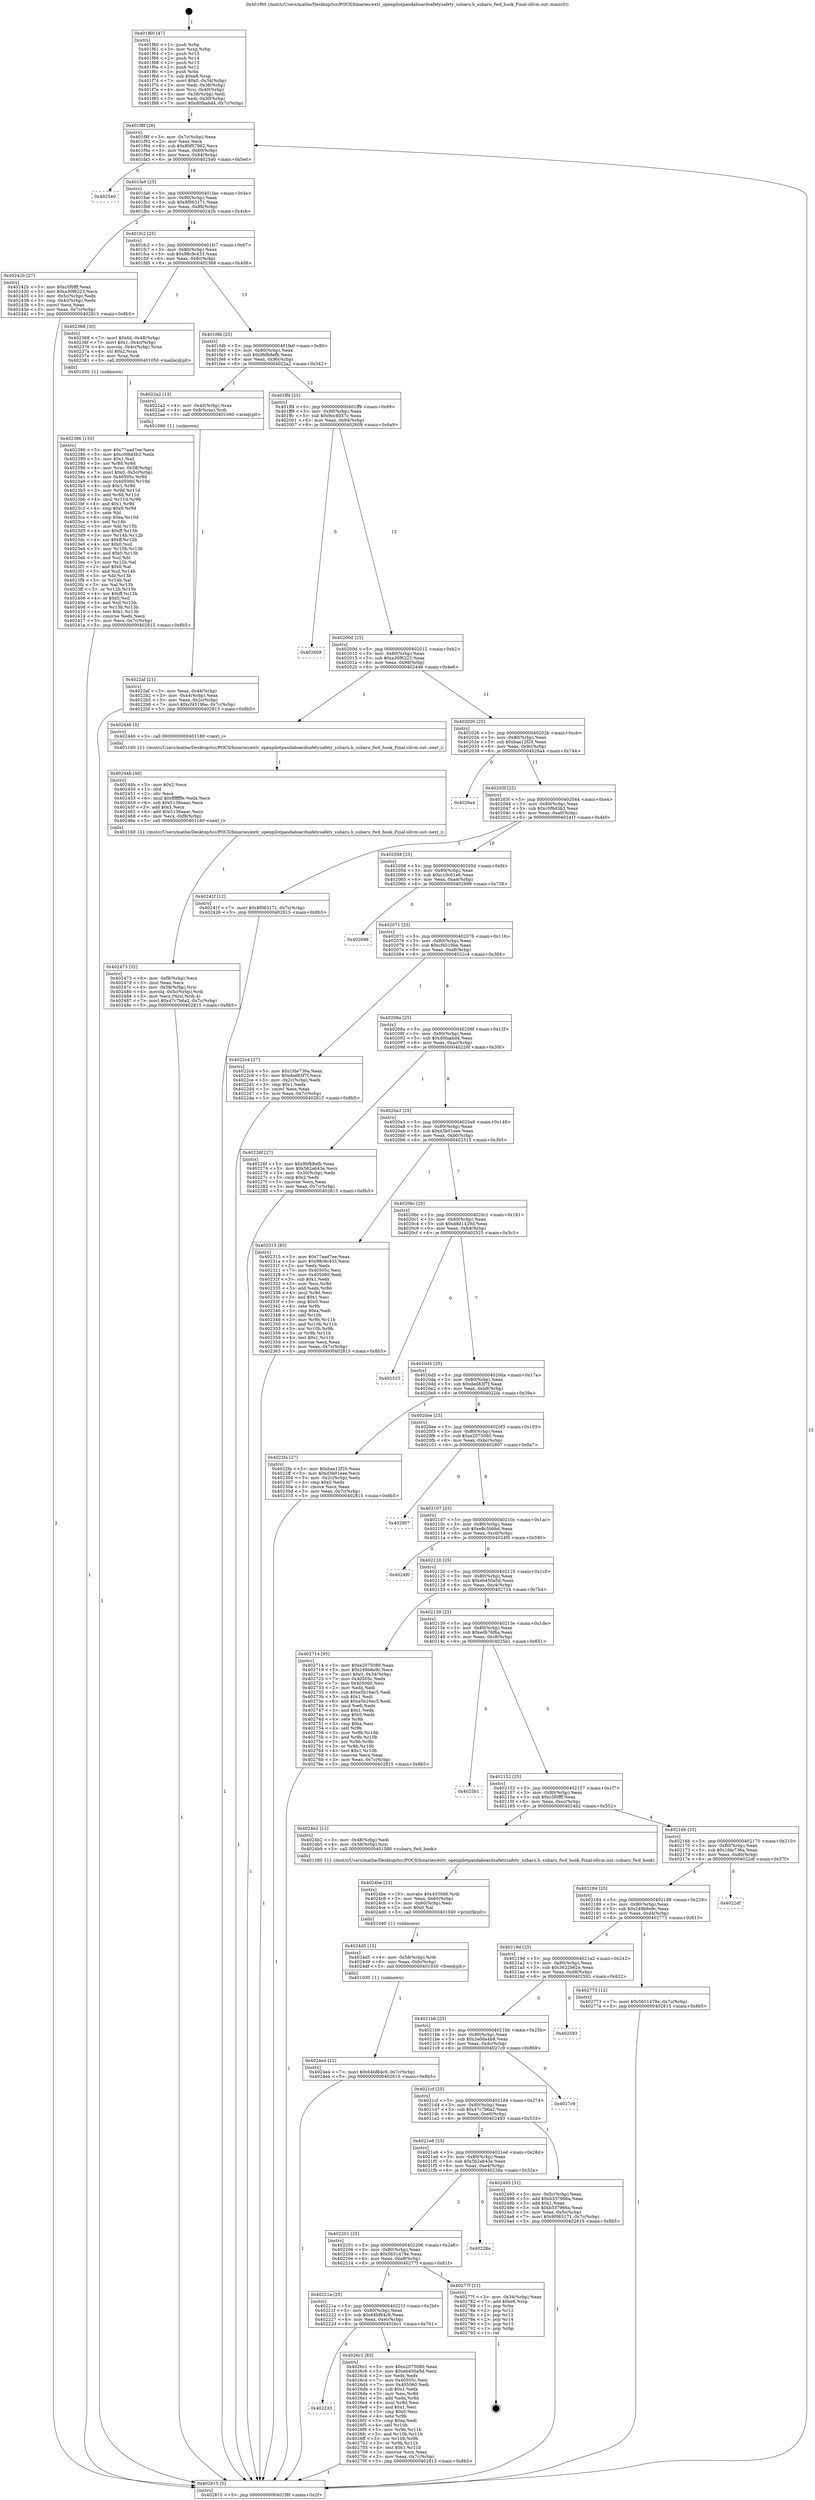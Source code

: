 digraph "0x401f60" {
  label = "0x401f60 (/mnt/c/Users/mathe/Desktop/tcc/POCII/binaries/extr_openpilotpandaboardsafetysafety_subaru.h_subaru_fwd_hook_Final-ollvm.out::main(0))"
  labelloc = "t"
  node[shape=record]

  Entry [label="",width=0.3,height=0.3,shape=circle,fillcolor=black,style=filled]
  "0x401f8f" [label="{
     0x401f8f [26]\l
     | [instrs]\l
     &nbsp;&nbsp;0x401f8f \<+3\>: mov -0x7c(%rbp),%eax\l
     &nbsp;&nbsp;0x401f92 \<+2\>: mov %eax,%ecx\l
     &nbsp;&nbsp;0x401f94 \<+6\>: sub $0x80f57962,%ecx\l
     &nbsp;&nbsp;0x401f9a \<+3\>: mov %eax,-0x80(%rbp)\l
     &nbsp;&nbsp;0x401f9d \<+6\>: mov %ecx,-0x84(%rbp)\l
     &nbsp;&nbsp;0x401fa3 \<+6\>: je 0000000000402540 \<main+0x5e0\>\l
  }"]
  "0x402540" [label="{
     0x402540\l
  }", style=dashed]
  "0x401fa9" [label="{
     0x401fa9 [25]\l
     | [instrs]\l
     &nbsp;&nbsp;0x401fa9 \<+5\>: jmp 0000000000401fae \<main+0x4e\>\l
     &nbsp;&nbsp;0x401fae \<+3\>: mov -0x80(%rbp),%eax\l
     &nbsp;&nbsp;0x401fb1 \<+5\>: sub $0x8f063171,%eax\l
     &nbsp;&nbsp;0x401fb6 \<+6\>: mov %eax,-0x88(%rbp)\l
     &nbsp;&nbsp;0x401fbc \<+6\>: je 000000000040242b \<main+0x4cb\>\l
  }"]
  Exit [label="",width=0.3,height=0.3,shape=circle,fillcolor=black,style=filled,peripheries=2]
  "0x40242b" [label="{
     0x40242b [27]\l
     | [instrs]\l
     &nbsp;&nbsp;0x40242b \<+5\>: mov $0xc5f0fff,%eax\l
     &nbsp;&nbsp;0x402430 \<+5\>: mov $0xa30f6223,%ecx\l
     &nbsp;&nbsp;0x402435 \<+3\>: mov -0x5c(%rbp),%edx\l
     &nbsp;&nbsp;0x402438 \<+3\>: cmp -0x4c(%rbp),%edx\l
     &nbsp;&nbsp;0x40243b \<+3\>: cmovl %ecx,%eax\l
     &nbsp;&nbsp;0x40243e \<+3\>: mov %eax,-0x7c(%rbp)\l
     &nbsp;&nbsp;0x402441 \<+5\>: jmp 0000000000402815 \<main+0x8b5\>\l
  }"]
  "0x401fc2" [label="{
     0x401fc2 [25]\l
     | [instrs]\l
     &nbsp;&nbsp;0x401fc2 \<+5\>: jmp 0000000000401fc7 \<main+0x67\>\l
     &nbsp;&nbsp;0x401fc7 \<+3\>: mov -0x80(%rbp),%eax\l
     &nbsp;&nbsp;0x401fca \<+5\>: sub $0x98c9c433,%eax\l
     &nbsp;&nbsp;0x401fcf \<+6\>: mov %eax,-0x8c(%rbp)\l
     &nbsp;&nbsp;0x401fd5 \<+6\>: je 0000000000402368 \<main+0x408\>\l
  }"]
  "0x402233" [label="{
     0x402233\l
  }", style=dashed]
  "0x402368" [label="{
     0x402368 [30]\l
     | [instrs]\l
     &nbsp;&nbsp;0x402368 \<+7\>: movl $0x64,-0x48(%rbp)\l
     &nbsp;&nbsp;0x40236f \<+7\>: movl $0x1,-0x4c(%rbp)\l
     &nbsp;&nbsp;0x402376 \<+4\>: movslq -0x4c(%rbp),%rax\l
     &nbsp;&nbsp;0x40237a \<+4\>: shl $0x2,%rax\l
     &nbsp;&nbsp;0x40237e \<+3\>: mov %rax,%rdi\l
     &nbsp;&nbsp;0x402381 \<+5\>: call 0000000000401050 \<malloc@plt\>\l
     | [calls]\l
     &nbsp;&nbsp;0x401050 \{1\} (unknown)\l
  }"]
  "0x401fdb" [label="{
     0x401fdb [25]\l
     | [instrs]\l
     &nbsp;&nbsp;0x401fdb \<+5\>: jmp 0000000000401fe0 \<main+0x80\>\l
     &nbsp;&nbsp;0x401fe0 \<+3\>: mov -0x80(%rbp),%eax\l
     &nbsp;&nbsp;0x401fe3 \<+5\>: sub $0x9bfb8efb,%eax\l
     &nbsp;&nbsp;0x401fe8 \<+6\>: mov %eax,-0x90(%rbp)\l
     &nbsp;&nbsp;0x401fee \<+6\>: je 00000000004022a2 \<main+0x342\>\l
  }"]
  "0x4026c1" [label="{
     0x4026c1 [83]\l
     | [instrs]\l
     &nbsp;&nbsp;0x4026c1 \<+5\>: mov $0xe2075080,%eax\l
     &nbsp;&nbsp;0x4026c6 \<+5\>: mov $0xeb450a5d,%ecx\l
     &nbsp;&nbsp;0x4026cb \<+2\>: xor %edx,%edx\l
     &nbsp;&nbsp;0x4026cd \<+7\>: mov 0x40505c,%esi\l
     &nbsp;&nbsp;0x4026d4 \<+7\>: mov 0x405060,%edi\l
     &nbsp;&nbsp;0x4026db \<+3\>: sub $0x1,%edx\l
     &nbsp;&nbsp;0x4026de \<+3\>: mov %esi,%r8d\l
     &nbsp;&nbsp;0x4026e1 \<+3\>: add %edx,%r8d\l
     &nbsp;&nbsp;0x4026e4 \<+4\>: imul %r8d,%esi\l
     &nbsp;&nbsp;0x4026e8 \<+3\>: and $0x1,%esi\l
     &nbsp;&nbsp;0x4026eb \<+3\>: cmp $0x0,%esi\l
     &nbsp;&nbsp;0x4026ee \<+4\>: sete %r9b\l
     &nbsp;&nbsp;0x4026f2 \<+3\>: cmp $0xa,%edi\l
     &nbsp;&nbsp;0x4026f5 \<+4\>: setl %r10b\l
     &nbsp;&nbsp;0x4026f9 \<+3\>: mov %r9b,%r11b\l
     &nbsp;&nbsp;0x4026fc \<+3\>: and %r10b,%r11b\l
     &nbsp;&nbsp;0x4026ff \<+3\>: xor %r10b,%r9b\l
     &nbsp;&nbsp;0x402702 \<+3\>: or %r9b,%r11b\l
     &nbsp;&nbsp;0x402705 \<+4\>: test $0x1,%r11b\l
     &nbsp;&nbsp;0x402709 \<+3\>: cmovne %ecx,%eax\l
     &nbsp;&nbsp;0x40270c \<+3\>: mov %eax,-0x7c(%rbp)\l
     &nbsp;&nbsp;0x40270f \<+5\>: jmp 0000000000402815 \<main+0x8b5\>\l
  }"]
  "0x4022a2" [label="{
     0x4022a2 [13]\l
     | [instrs]\l
     &nbsp;&nbsp;0x4022a2 \<+4\>: mov -0x40(%rbp),%rax\l
     &nbsp;&nbsp;0x4022a6 \<+4\>: mov 0x8(%rax),%rdi\l
     &nbsp;&nbsp;0x4022aa \<+5\>: call 0000000000401060 \<atoi@plt\>\l
     | [calls]\l
     &nbsp;&nbsp;0x401060 \{1\} (unknown)\l
  }"]
  "0x401ff4" [label="{
     0x401ff4 [25]\l
     | [instrs]\l
     &nbsp;&nbsp;0x401ff4 \<+5\>: jmp 0000000000401ff9 \<main+0x99\>\l
     &nbsp;&nbsp;0x401ff9 \<+3\>: mov -0x80(%rbp),%eax\l
     &nbsp;&nbsp;0x401ffc \<+5\>: sub $0x9cc4037c,%eax\l
     &nbsp;&nbsp;0x402001 \<+6\>: mov %eax,-0x94(%rbp)\l
     &nbsp;&nbsp;0x402007 \<+6\>: je 0000000000402609 \<main+0x6a9\>\l
  }"]
  "0x40221a" [label="{
     0x40221a [25]\l
     | [instrs]\l
     &nbsp;&nbsp;0x40221a \<+5\>: jmp 000000000040221f \<main+0x2bf\>\l
     &nbsp;&nbsp;0x40221f \<+3\>: mov -0x80(%rbp),%eax\l
     &nbsp;&nbsp;0x402222 \<+5\>: sub $0x64bf64c9,%eax\l
     &nbsp;&nbsp;0x402227 \<+6\>: mov %eax,-0xec(%rbp)\l
     &nbsp;&nbsp;0x40222d \<+6\>: je 00000000004026c1 \<main+0x761\>\l
  }"]
  "0x402609" [label="{
     0x402609\l
  }", style=dashed]
  "0x40200d" [label="{
     0x40200d [25]\l
     | [instrs]\l
     &nbsp;&nbsp;0x40200d \<+5\>: jmp 0000000000402012 \<main+0xb2\>\l
     &nbsp;&nbsp;0x402012 \<+3\>: mov -0x80(%rbp),%eax\l
     &nbsp;&nbsp;0x402015 \<+5\>: sub $0xa30f6223,%eax\l
     &nbsp;&nbsp;0x40201a \<+6\>: mov %eax,-0x98(%rbp)\l
     &nbsp;&nbsp;0x402020 \<+6\>: je 0000000000402446 \<main+0x4e6\>\l
  }"]
  "0x40277f" [label="{
     0x40277f [21]\l
     | [instrs]\l
     &nbsp;&nbsp;0x40277f \<+3\>: mov -0x34(%rbp),%eax\l
     &nbsp;&nbsp;0x402782 \<+7\>: add $0xe8,%rsp\l
     &nbsp;&nbsp;0x402789 \<+1\>: pop %rbx\l
     &nbsp;&nbsp;0x40278a \<+2\>: pop %r12\l
     &nbsp;&nbsp;0x40278c \<+2\>: pop %r13\l
     &nbsp;&nbsp;0x40278e \<+2\>: pop %r14\l
     &nbsp;&nbsp;0x402790 \<+2\>: pop %r15\l
     &nbsp;&nbsp;0x402792 \<+1\>: pop %rbp\l
     &nbsp;&nbsp;0x402793 \<+1\>: ret\l
  }"]
  "0x402446" [label="{
     0x402446 [5]\l
     | [instrs]\l
     &nbsp;&nbsp;0x402446 \<+5\>: call 0000000000401160 \<next_i\>\l
     | [calls]\l
     &nbsp;&nbsp;0x401160 \{1\} (/mnt/c/Users/mathe/Desktop/tcc/POCII/binaries/extr_openpilotpandaboardsafetysafety_subaru.h_subaru_fwd_hook_Final-ollvm.out::next_i)\l
  }"]
  "0x402026" [label="{
     0x402026 [25]\l
     | [instrs]\l
     &nbsp;&nbsp;0x402026 \<+5\>: jmp 000000000040202b \<main+0xcb\>\l
     &nbsp;&nbsp;0x40202b \<+3\>: mov -0x80(%rbp),%eax\l
     &nbsp;&nbsp;0x40202e \<+5\>: sub $0xbaa12f20,%eax\l
     &nbsp;&nbsp;0x402033 \<+6\>: mov %eax,-0x9c(%rbp)\l
     &nbsp;&nbsp;0x402039 \<+6\>: je 00000000004026a4 \<main+0x744\>\l
  }"]
  "0x402201" [label="{
     0x402201 [25]\l
     | [instrs]\l
     &nbsp;&nbsp;0x402201 \<+5\>: jmp 0000000000402206 \<main+0x2a6\>\l
     &nbsp;&nbsp;0x402206 \<+3\>: mov -0x80(%rbp),%eax\l
     &nbsp;&nbsp;0x402209 \<+5\>: sub $0x5651479e,%eax\l
     &nbsp;&nbsp;0x40220e \<+6\>: mov %eax,-0xe8(%rbp)\l
     &nbsp;&nbsp;0x402214 \<+6\>: je 000000000040277f \<main+0x81f\>\l
  }"]
  "0x4026a4" [label="{
     0x4026a4\l
  }", style=dashed]
  "0x40203f" [label="{
     0x40203f [25]\l
     | [instrs]\l
     &nbsp;&nbsp;0x40203f \<+5\>: jmp 0000000000402044 \<main+0xe4\>\l
     &nbsp;&nbsp;0x402044 \<+3\>: mov -0x80(%rbp),%eax\l
     &nbsp;&nbsp;0x402047 \<+5\>: sub $0xc0f6d3b3,%eax\l
     &nbsp;&nbsp;0x40204c \<+6\>: mov %eax,-0xa0(%rbp)\l
     &nbsp;&nbsp;0x402052 \<+6\>: je 000000000040241f \<main+0x4bf\>\l
  }"]
  "0x40228a" [label="{
     0x40228a\l
  }", style=dashed]
  "0x40241f" [label="{
     0x40241f [12]\l
     | [instrs]\l
     &nbsp;&nbsp;0x40241f \<+7\>: movl $0x8f063171,-0x7c(%rbp)\l
     &nbsp;&nbsp;0x402426 \<+5\>: jmp 0000000000402815 \<main+0x8b5\>\l
  }"]
  "0x402058" [label="{
     0x402058 [25]\l
     | [instrs]\l
     &nbsp;&nbsp;0x402058 \<+5\>: jmp 000000000040205d \<main+0xfd\>\l
     &nbsp;&nbsp;0x40205d \<+3\>: mov -0x80(%rbp),%eax\l
     &nbsp;&nbsp;0x402060 \<+5\>: sub $0xc10c01e6,%eax\l
     &nbsp;&nbsp;0x402065 \<+6\>: mov %eax,-0xa4(%rbp)\l
     &nbsp;&nbsp;0x40206b \<+6\>: je 0000000000402698 \<main+0x738\>\l
  }"]
  "0x4024e4" [label="{
     0x4024e4 [12]\l
     | [instrs]\l
     &nbsp;&nbsp;0x4024e4 \<+7\>: movl $0x64bf64c9,-0x7c(%rbp)\l
     &nbsp;&nbsp;0x4024eb \<+5\>: jmp 0000000000402815 \<main+0x8b5\>\l
  }"]
  "0x402698" [label="{
     0x402698\l
  }", style=dashed]
  "0x402071" [label="{
     0x402071 [25]\l
     | [instrs]\l
     &nbsp;&nbsp;0x402071 \<+5\>: jmp 0000000000402076 \<main+0x116\>\l
     &nbsp;&nbsp;0x402076 \<+3\>: mov -0x80(%rbp),%eax\l
     &nbsp;&nbsp;0x402079 \<+5\>: sub $0xcf4519be,%eax\l
     &nbsp;&nbsp;0x40207e \<+6\>: mov %eax,-0xa8(%rbp)\l
     &nbsp;&nbsp;0x402084 \<+6\>: je 00000000004022c4 \<main+0x364\>\l
  }"]
  "0x4024d5" [label="{
     0x4024d5 [15]\l
     | [instrs]\l
     &nbsp;&nbsp;0x4024d5 \<+4\>: mov -0x58(%rbp),%rdi\l
     &nbsp;&nbsp;0x4024d9 \<+6\>: mov %eax,-0xfc(%rbp)\l
     &nbsp;&nbsp;0x4024df \<+5\>: call 0000000000401030 \<free@plt\>\l
     | [calls]\l
     &nbsp;&nbsp;0x401030 \{1\} (unknown)\l
  }"]
  "0x4022c4" [label="{
     0x4022c4 [27]\l
     | [instrs]\l
     &nbsp;&nbsp;0x4022c4 \<+5\>: mov $0x1fde736a,%eax\l
     &nbsp;&nbsp;0x4022c9 \<+5\>: mov $0xded83f7f,%ecx\l
     &nbsp;&nbsp;0x4022ce \<+3\>: mov -0x2c(%rbp),%edx\l
     &nbsp;&nbsp;0x4022d1 \<+3\>: cmp $0x1,%edx\l
     &nbsp;&nbsp;0x4022d4 \<+3\>: cmovl %ecx,%eax\l
     &nbsp;&nbsp;0x4022d7 \<+3\>: mov %eax,-0x7c(%rbp)\l
     &nbsp;&nbsp;0x4022da \<+5\>: jmp 0000000000402815 \<main+0x8b5\>\l
  }"]
  "0x40208a" [label="{
     0x40208a [25]\l
     | [instrs]\l
     &nbsp;&nbsp;0x40208a \<+5\>: jmp 000000000040208f \<main+0x12f\>\l
     &nbsp;&nbsp;0x40208f \<+3\>: mov -0x80(%rbp),%eax\l
     &nbsp;&nbsp;0x402092 \<+5\>: sub $0xd0faabd4,%eax\l
     &nbsp;&nbsp;0x402097 \<+6\>: mov %eax,-0xac(%rbp)\l
     &nbsp;&nbsp;0x40209d \<+6\>: je 000000000040226f \<main+0x30f\>\l
  }"]
  "0x4024be" [label="{
     0x4024be [23]\l
     | [instrs]\l
     &nbsp;&nbsp;0x4024be \<+10\>: movabs $0x4030d6,%rdi\l
     &nbsp;&nbsp;0x4024c8 \<+3\>: mov %eax,-0x60(%rbp)\l
     &nbsp;&nbsp;0x4024cb \<+3\>: mov -0x60(%rbp),%esi\l
     &nbsp;&nbsp;0x4024ce \<+2\>: mov $0x0,%al\l
     &nbsp;&nbsp;0x4024d0 \<+5\>: call 0000000000401040 \<printf@plt\>\l
     | [calls]\l
     &nbsp;&nbsp;0x401040 \{1\} (unknown)\l
  }"]
  "0x40226f" [label="{
     0x40226f [27]\l
     | [instrs]\l
     &nbsp;&nbsp;0x40226f \<+5\>: mov $0x9bfb8efb,%eax\l
     &nbsp;&nbsp;0x402274 \<+5\>: mov $0x562a643e,%ecx\l
     &nbsp;&nbsp;0x402279 \<+3\>: mov -0x30(%rbp),%edx\l
     &nbsp;&nbsp;0x40227c \<+3\>: cmp $0x2,%edx\l
     &nbsp;&nbsp;0x40227f \<+3\>: cmovne %ecx,%eax\l
     &nbsp;&nbsp;0x402282 \<+3\>: mov %eax,-0x7c(%rbp)\l
     &nbsp;&nbsp;0x402285 \<+5\>: jmp 0000000000402815 \<main+0x8b5\>\l
  }"]
  "0x4020a3" [label="{
     0x4020a3 [25]\l
     | [instrs]\l
     &nbsp;&nbsp;0x4020a3 \<+5\>: jmp 00000000004020a8 \<main+0x148\>\l
     &nbsp;&nbsp;0x4020a8 \<+3\>: mov -0x80(%rbp),%eax\l
     &nbsp;&nbsp;0x4020ab \<+5\>: sub $0xd3b01eee,%eax\l
     &nbsp;&nbsp;0x4020b0 \<+6\>: mov %eax,-0xb0(%rbp)\l
     &nbsp;&nbsp;0x4020b6 \<+6\>: je 0000000000402315 \<main+0x3b5\>\l
  }"]
  "0x402815" [label="{
     0x402815 [5]\l
     | [instrs]\l
     &nbsp;&nbsp;0x402815 \<+5\>: jmp 0000000000401f8f \<main+0x2f\>\l
  }"]
  "0x401f60" [label="{
     0x401f60 [47]\l
     | [instrs]\l
     &nbsp;&nbsp;0x401f60 \<+1\>: push %rbp\l
     &nbsp;&nbsp;0x401f61 \<+3\>: mov %rsp,%rbp\l
     &nbsp;&nbsp;0x401f64 \<+2\>: push %r15\l
     &nbsp;&nbsp;0x401f66 \<+2\>: push %r14\l
     &nbsp;&nbsp;0x401f68 \<+2\>: push %r13\l
     &nbsp;&nbsp;0x401f6a \<+2\>: push %r12\l
     &nbsp;&nbsp;0x401f6c \<+1\>: push %rbx\l
     &nbsp;&nbsp;0x401f6d \<+7\>: sub $0xe8,%rsp\l
     &nbsp;&nbsp;0x401f74 \<+7\>: movl $0x0,-0x34(%rbp)\l
     &nbsp;&nbsp;0x401f7b \<+3\>: mov %edi,-0x38(%rbp)\l
     &nbsp;&nbsp;0x401f7e \<+4\>: mov %rsi,-0x40(%rbp)\l
     &nbsp;&nbsp;0x401f82 \<+3\>: mov -0x38(%rbp),%edi\l
     &nbsp;&nbsp;0x401f85 \<+3\>: mov %edi,-0x30(%rbp)\l
     &nbsp;&nbsp;0x401f88 \<+7\>: movl $0xd0faabd4,-0x7c(%rbp)\l
  }"]
  "0x4022af" [label="{
     0x4022af [21]\l
     | [instrs]\l
     &nbsp;&nbsp;0x4022af \<+3\>: mov %eax,-0x44(%rbp)\l
     &nbsp;&nbsp;0x4022b2 \<+3\>: mov -0x44(%rbp),%eax\l
     &nbsp;&nbsp;0x4022b5 \<+3\>: mov %eax,-0x2c(%rbp)\l
     &nbsp;&nbsp;0x4022b8 \<+7\>: movl $0xcf4519be,-0x7c(%rbp)\l
     &nbsp;&nbsp;0x4022bf \<+5\>: jmp 0000000000402815 \<main+0x8b5\>\l
  }"]
  "0x4021e8" [label="{
     0x4021e8 [25]\l
     | [instrs]\l
     &nbsp;&nbsp;0x4021e8 \<+5\>: jmp 00000000004021ed \<main+0x28d\>\l
     &nbsp;&nbsp;0x4021ed \<+3\>: mov -0x80(%rbp),%eax\l
     &nbsp;&nbsp;0x4021f0 \<+5\>: sub $0x562a643e,%eax\l
     &nbsp;&nbsp;0x4021f5 \<+6\>: mov %eax,-0xe4(%rbp)\l
     &nbsp;&nbsp;0x4021fb \<+6\>: je 000000000040228a \<main+0x32a\>\l
  }"]
  "0x402315" [label="{
     0x402315 [83]\l
     | [instrs]\l
     &nbsp;&nbsp;0x402315 \<+5\>: mov $0x77aad7ee,%eax\l
     &nbsp;&nbsp;0x40231a \<+5\>: mov $0x98c9c433,%ecx\l
     &nbsp;&nbsp;0x40231f \<+2\>: xor %edx,%edx\l
     &nbsp;&nbsp;0x402321 \<+7\>: mov 0x40505c,%esi\l
     &nbsp;&nbsp;0x402328 \<+7\>: mov 0x405060,%edi\l
     &nbsp;&nbsp;0x40232f \<+3\>: sub $0x1,%edx\l
     &nbsp;&nbsp;0x402332 \<+3\>: mov %esi,%r8d\l
     &nbsp;&nbsp;0x402335 \<+3\>: add %edx,%r8d\l
     &nbsp;&nbsp;0x402338 \<+4\>: imul %r8d,%esi\l
     &nbsp;&nbsp;0x40233c \<+3\>: and $0x1,%esi\l
     &nbsp;&nbsp;0x40233f \<+3\>: cmp $0x0,%esi\l
     &nbsp;&nbsp;0x402342 \<+4\>: sete %r9b\l
     &nbsp;&nbsp;0x402346 \<+3\>: cmp $0xa,%edi\l
     &nbsp;&nbsp;0x402349 \<+4\>: setl %r10b\l
     &nbsp;&nbsp;0x40234d \<+3\>: mov %r9b,%r11b\l
     &nbsp;&nbsp;0x402350 \<+3\>: and %r10b,%r11b\l
     &nbsp;&nbsp;0x402353 \<+3\>: xor %r10b,%r9b\l
     &nbsp;&nbsp;0x402356 \<+3\>: or %r9b,%r11b\l
     &nbsp;&nbsp;0x402359 \<+4\>: test $0x1,%r11b\l
     &nbsp;&nbsp;0x40235d \<+3\>: cmovne %ecx,%eax\l
     &nbsp;&nbsp;0x402360 \<+3\>: mov %eax,-0x7c(%rbp)\l
     &nbsp;&nbsp;0x402363 \<+5\>: jmp 0000000000402815 \<main+0x8b5\>\l
  }"]
  "0x4020bc" [label="{
     0x4020bc [25]\l
     | [instrs]\l
     &nbsp;&nbsp;0x4020bc \<+5\>: jmp 00000000004020c1 \<main+0x161\>\l
     &nbsp;&nbsp;0x4020c1 \<+3\>: mov -0x80(%rbp),%eax\l
     &nbsp;&nbsp;0x4020c4 \<+5\>: sub $0xd8d1429d,%eax\l
     &nbsp;&nbsp;0x4020c9 \<+6\>: mov %eax,-0xb4(%rbp)\l
     &nbsp;&nbsp;0x4020cf \<+6\>: je 0000000000402525 \<main+0x5c5\>\l
  }"]
  "0x402493" [label="{
     0x402493 [31]\l
     | [instrs]\l
     &nbsp;&nbsp;0x402493 \<+3\>: mov -0x5c(%rbp),%eax\l
     &nbsp;&nbsp;0x402496 \<+5\>: add $0xb337966a,%eax\l
     &nbsp;&nbsp;0x40249b \<+3\>: add $0x1,%eax\l
     &nbsp;&nbsp;0x40249e \<+5\>: sub $0xb337966a,%eax\l
     &nbsp;&nbsp;0x4024a3 \<+3\>: mov %eax,-0x5c(%rbp)\l
     &nbsp;&nbsp;0x4024a6 \<+7\>: movl $0x8f063171,-0x7c(%rbp)\l
     &nbsp;&nbsp;0x4024ad \<+5\>: jmp 0000000000402815 \<main+0x8b5\>\l
  }"]
  "0x402525" [label="{
     0x402525\l
  }", style=dashed]
  "0x4020d5" [label="{
     0x4020d5 [25]\l
     | [instrs]\l
     &nbsp;&nbsp;0x4020d5 \<+5\>: jmp 00000000004020da \<main+0x17a\>\l
     &nbsp;&nbsp;0x4020da \<+3\>: mov -0x80(%rbp),%eax\l
     &nbsp;&nbsp;0x4020dd \<+5\>: sub $0xded83f7f,%eax\l
     &nbsp;&nbsp;0x4020e2 \<+6\>: mov %eax,-0xb8(%rbp)\l
     &nbsp;&nbsp;0x4020e8 \<+6\>: je 00000000004022fa \<main+0x39a\>\l
  }"]
  "0x4021cf" [label="{
     0x4021cf [25]\l
     | [instrs]\l
     &nbsp;&nbsp;0x4021cf \<+5\>: jmp 00000000004021d4 \<main+0x274\>\l
     &nbsp;&nbsp;0x4021d4 \<+3\>: mov -0x80(%rbp),%eax\l
     &nbsp;&nbsp;0x4021d7 \<+5\>: sub $0x47c7b6a2,%eax\l
     &nbsp;&nbsp;0x4021dc \<+6\>: mov %eax,-0xe0(%rbp)\l
     &nbsp;&nbsp;0x4021e2 \<+6\>: je 0000000000402493 \<main+0x533\>\l
  }"]
  "0x4022fa" [label="{
     0x4022fa [27]\l
     | [instrs]\l
     &nbsp;&nbsp;0x4022fa \<+5\>: mov $0xbaa12f20,%eax\l
     &nbsp;&nbsp;0x4022ff \<+5\>: mov $0xd3b01eee,%ecx\l
     &nbsp;&nbsp;0x402304 \<+3\>: mov -0x2c(%rbp),%edx\l
     &nbsp;&nbsp;0x402307 \<+3\>: cmp $0x0,%edx\l
     &nbsp;&nbsp;0x40230a \<+3\>: cmove %ecx,%eax\l
     &nbsp;&nbsp;0x40230d \<+3\>: mov %eax,-0x7c(%rbp)\l
     &nbsp;&nbsp;0x402310 \<+5\>: jmp 0000000000402815 \<main+0x8b5\>\l
  }"]
  "0x4020ee" [label="{
     0x4020ee [25]\l
     | [instrs]\l
     &nbsp;&nbsp;0x4020ee \<+5\>: jmp 00000000004020f3 \<main+0x193\>\l
     &nbsp;&nbsp;0x4020f3 \<+3\>: mov -0x80(%rbp),%eax\l
     &nbsp;&nbsp;0x4020f6 \<+5\>: sub $0xe2075080,%eax\l
     &nbsp;&nbsp;0x4020fb \<+6\>: mov %eax,-0xbc(%rbp)\l
     &nbsp;&nbsp;0x402101 \<+6\>: je 0000000000402807 \<main+0x8a7\>\l
  }"]
  "0x402386" [label="{
     0x402386 [153]\l
     | [instrs]\l
     &nbsp;&nbsp;0x402386 \<+5\>: mov $0x77aad7ee,%ecx\l
     &nbsp;&nbsp;0x40238b \<+5\>: mov $0xc0f6d3b3,%edx\l
     &nbsp;&nbsp;0x402390 \<+3\>: mov $0x1,%sil\l
     &nbsp;&nbsp;0x402393 \<+3\>: xor %r8d,%r8d\l
     &nbsp;&nbsp;0x402396 \<+4\>: mov %rax,-0x58(%rbp)\l
     &nbsp;&nbsp;0x40239a \<+7\>: movl $0x0,-0x5c(%rbp)\l
     &nbsp;&nbsp;0x4023a1 \<+8\>: mov 0x40505c,%r9d\l
     &nbsp;&nbsp;0x4023a9 \<+8\>: mov 0x405060,%r10d\l
     &nbsp;&nbsp;0x4023b1 \<+4\>: sub $0x1,%r8d\l
     &nbsp;&nbsp;0x4023b5 \<+3\>: mov %r9d,%r11d\l
     &nbsp;&nbsp;0x4023b8 \<+3\>: add %r8d,%r11d\l
     &nbsp;&nbsp;0x4023bb \<+4\>: imul %r11d,%r9d\l
     &nbsp;&nbsp;0x4023bf \<+4\>: and $0x1,%r9d\l
     &nbsp;&nbsp;0x4023c3 \<+4\>: cmp $0x0,%r9d\l
     &nbsp;&nbsp;0x4023c7 \<+3\>: sete %bl\l
     &nbsp;&nbsp;0x4023ca \<+4\>: cmp $0xa,%r10d\l
     &nbsp;&nbsp;0x4023ce \<+4\>: setl %r14b\l
     &nbsp;&nbsp;0x4023d2 \<+3\>: mov %bl,%r15b\l
     &nbsp;&nbsp;0x4023d5 \<+4\>: xor $0xff,%r15b\l
     &nbsp;&nbsp;0x4023d9 \<+3\>: mov %r14b,%r12b\l
     &nbsp;&nbsp;0x4023dc \<+4\>: xor $0xff,%r12b\l
     &nbsp;&nbsp;0x4023e0 \<+4\>: xor $0x0,%sil\l
     &nbsp;&nbsp;0x4023e4 \<+3\>: mov %r15b,%r13b\l
     &nbsp;&nbsp;0x4023e7 \<+4\>: and $0x0,%r13b\l
     &nbsp;&nbsp;0x4023eb \<+3\>: and %sil,%bl\l
     &nbsp;&nbsp;0x4023ee \<+3\>: mov %r12b,%al\l
     &nbsp;&nbsp;0x4023f1 \<+2\>: and $0x0,%al\l
     &nbsp;&nbsp;0x4023f3 \<+3\>: and %sil,%r14b\l
     &nbsp;&nbsp;0x4023f6 \<+3\>: or %bl,%r13b\l
     &nbsp;&nbsp;0x4023f9 \<+3\>: or %r14b,%al\l
     &nbsp;&nbsp;0x4023fc \<+3\>: xor %al,%r13b\l
     &nbsp;&nbsp;0x4023ff \<+3\>: or %r12b,%r15b\l
     &nbsp;&nbsp;0x402402 \<+4\>: xor $0xff,%r15b\l
     &nbsp;&nbsp;0x402406 \<+4\>: or $0x0,%sil\l
     &nbsp;&nbsp;0x40240a \<+3\>: and %sil,%r15b\l
     &nbsp;&nbsp;0x40240d \<+3\>: or %r15b,%r13b\l
     &nbsp;&nbsp;0x402410 \<+4\>: test $0x1,%r13b\l
     &nbsp;&nbsp;0x402414 \<+3\>: cmovne %edx,%ecx\l
     &nbsp;&nbsp;0x402417 \<+3\>: mov %ecx,-0x7c(%rbp)\l
     &nbsp;&nbsp;0x40241a \<+5\>: jmp 0000000000402815 \<main+0x8b5\>\l
  }"]
  "0x40244b" [label="{
     0x40244b [40]\l
     | [instrs]\l
     &nbsp;&nbsp;0x40244b \<+5\>: mov $0x2,%ecx\l
     &nbsp;&nbsp;0x402450 \<+1\>: cltd\l
     &nbsp;&nbsp;0x402451 \<+2\>: idiv %ecx\l
     &nbsp;&nbsp;0x402453 \<+6\>: imul $0xfffffffe,%edx,%ecx\l
     &nbsp;&nbsp;0x402459 \<+6\>: sub $0x5136eaac,%ecx\l
     &nbsp;&nbsp;0x40245f \<+3\>: add $0x1,%ecx\l
     &nbsp;&nbsp;0x402462 \<+6\>: add $0x5136eaac,%ecx\l
     &nbsp;&nbsp;0x402468 \<+6\>: mov %ecx,-0xf8(%rbp)\l
     &nbsp;&nbsp;0x40246e \<+5\>: call 0000000000401160 \<next_i\>\l
     | [calls]\l
     &nbsp;&nbsp;0x401160 \{1\} (/mnt/c/Users/mathe/Desktop/tcc/POCII/binaries/extr_openpilotpandaboardsafetysafety_subaru.h_subaru_fwd_hook_Final-ollvm.out::next_i)\l
  }"]
  "0x402473" [label="{
     0x402473 [32]\l
     | [instrs]\l
     &nbsp;&nbsp;0x402473 \<+6\>: mov -0xf8(%rbp),%ecx\l
     &nbsp;&nbsp;0x402479 \<+3\>: imul %eax,%ecx\l
     &nbsp;&nbsp;0x40247c \<+4\>: mov -0x58(%rbp),%rsi\l
     &nbsp;&nbsp;0x402480 \<+4\>: movslq -0x5c(%rbp),%rdi\l
     &nbsp;&nbsp;0x402484 \<+3\>: mov %ecx,(%rsi,%rdi,4)\l
     &nbsp;&nbsp;0x402487 \<+7\>: movl $0x47c7b6a2,-0x7c(%rbp)\l
     &nbsp;&nbsp;0x40248e \<+5\>: jmp 0000000000402815 \<main+0x8b5\>\l
  }"]
  "0x4027c9" [label="{
     0x4027c9\l
  }", style=dashed]
  "0x402807" [label="{
     0x402807\l
  }", style=dashed]
  "0x402107" [label="{
     0x402107 [25]\l
     | [instrs]\l
     &nbsp;&nbsp;0x402107 \<+5\>: jmp 000000000040210c \<main+0x1ac\>\l
     &nbsp;&nbsp;0x40210c \<+3\>: mov -0x80(%rbp),%eax\l
     &nbsp;&nbsp;0x40210f \<+5\>: sub $0xe8c5bbbd,%eax\l
     &nbsp;&nbsp;0x402114 \<+6\>: mov %eax,-0xc0(%rbp)\l
     &nbsp;&nbsp;0x40211a \<+6\>: je 00000000004024f0 \<main+0x590\>\l
  }"]
  "0x4021b6" [label="{
     0x4021b6 [25]\l
     | [instrs]\l
     &nbsp;&nbsp;0x4021b6 \<+5\>: jmp 00000000004021bb \<main+0x25b\>\l
     &nbsp;&nbsp;0x4021bb \<+3\>: mov -0x80(%rbp),%eax\l
     &nbsp;&nbsp;0x4021be \<+5\>: sub $0x3a0da4b8,%eax\l
     &nbsp;&nbsp;0x4021c3 \<+6\>: mov %eax,-0xdc(%rbp)\l
     &nbsp;&nbsp;0x4021c9 \<+6\>: je 00000000004027c9 \<main+0x869\>\l
  }"]
  "0x4024f0" [label="{
     0x4024f0\l
  }", style=dashed]
  "0x402120" [label="{
     0x402120 [25]\l
     | [instrs]\l
     &nbsp;&nbsp;0x402120 \<+5\>: jmp 0000000000402125 \<main+0x1c5\>\l
     &nbsp;&nbsp;0x402125 \<+3\>: mov -0x80(%rbp),%eax\l
     &nbsp;&nbsp;0x402128 \<+5\>: sub $0xeb450a5d,%eax\l
     &nbsp;&nbsp;0x40212d \<+6\>: mov %eax,-0xc4(%rbp)\l
     &nbsp;&nbsp;0x402133 \<+6\>: je 0000000000402714 \<main+0x7b4\>\l
  }"]
  "0x402592" [label="{
     0x402592\l
  }", style=dashed]
  "0x402714" [label="{
     0x402714 [95]\l
     | [instrs]\l
     &nbsp;&nbsp;0x402714 \<+5\>: mov $0xe2075080,%eax\l
     &nbsp;&nbsp;0x402719 \<+5\>: mov $0x249b6e9c,%ecx\l
     &nbsp;&nbsp;0x40271e \<+7\>: movl $0x0,-0x34(%rbp)\l
     &nbsp;&nbsp;0x402725 \<+7\>: mov 0x40505c,%edx\l
     &nbsp;&nbsp;0x40272c \<+7\>: mov 0x405060,%esi\l
     &nbsp;&nbsp;0x402733 \<+2\>: mov %edx,%edi\l
     &nbsp;&nbsp;0x402735 \<+6\>: sub $0xe5b16ec5,%edi\l
     &nbsp;&nbsp;0x40273b \<+3\>: sub $0x1,%edi\l
     &nbsp;&nbsp;0x40273e \<+6\>: add $0xe5b16ec5,%edi\l
     &nbsp;&nbsp;0x402744 \<+3\>: imul %edi,%edx\l
     &nbsp;&nbsp;0x402747 \<+3\>: and $0x1,%edx\l
     &nbsp;&nbsp;0x40274a \<+3\>: cmp $0x0,%edx\l
     &nbsp;&nbsp;0x40274d \<+4\>: sete %r8b\l
     &nbsp;&nbsp;0x402751 \<+3\>: cmp $0xa,%esi\l
     &nbsp;&nbsp;0x402754 \<+4\>: setl %r9b\l
     &nbsp;&nbsp;0x402758 \<+3\>: mov %r8b,%r10b\l
     &nbsp;&nbsp;0x40275b \<+3\>: and %r9b,%r10b\l
     &nbsp;&nbsp;0x40275e \<+3\>: xor %r9b,%r8b\l
     &nbsp;&nbsp;0x402761 \<+3\>: or %r8b,%r10b\l
     &nbsp;&nbsp;0x402764 \<+4\>: test $0x1,%r10b\l
     &nbsp;&nbsp;0x402768 \<+3\>: cmovne %ecx,%eax\l
     &nbsp;&nbsp;0x40276b \<+3\>: mov %eax,-0x7c(%rbp)\l
     &nbsp;&nbsp;0x40276e \<+5\>: jmp 0000000000402815 \<main+0x8b5\>\l
  }"]
  "0x402139" [label="{
     0x402139 [25]\l
     | [instrs]\l
     &nbsp;&nbsp;0x402139 \<+5\>: jmp 000000000040213e \<main+0x1de\>\l
     &nbsp;&nbsp;0x40213e \<+3\>: mov -0x80(%rbp),%eax\l
     &nbsp;&nbsp;0x402141 \<+5\>: sub $0xedb76f6a,%eax\l
     &nbsp;&nbsp;0x402146 \<+6\>: mov %eax,-0xc8(%rbp)\l
     &nbsp;&nbsp;0x40214c \<+6\>: je 00000000004025b1 \<main+0x651\>\l
  }"]
  "0x40219d" [label="{
     0x40219d [25]\l
     | [instrs]\l
     &nbsp;&nbsp;0x40219d \<+5\>: jmp 00000000004021a2 \<main+0x242\>\l
     &nbsp;&nbsp;0x4021a2 \<+3\>: mov -0x80(%rbp),%eax\l
     &nbsp;&nbsp;0x4021a5 \<+5\>: sub $0x3622b62e,%eax\l
     &nbsp;&nbsp;0x4021aa \<+6\>: mov %eax,-0xd8(%rbp)\l
     &nbsp;&nbsp;0x4021b0 \<+6\>: je 0000000000402592 \<main+0x632\>\l
  }"]
  "0x4025b1" [label="{
     0x4025b1\l
  }", style=dashed]
  "0x402152" [label="{
     0x402152 [25]\l
     | [instrs]\l
     &nbsp;&nbsp;0x402152 \<+5\>: jmp 0000000000402157 \<main+0x1f7\>\l
     &nbsp;&nbsp;0x402157 \<+3\>: mov -0x80(%rbp),%eax\l
     &nbsp;&nbsp;0x40215a \<+5\>: sub $0xc5f0fff,%eax\l
     &nbsp;&nbsp;0x40215f \<+6\>: mov %eax,-0xcc(%rbp)\l
     &nbsp;&nbsp;0x402165 \<+6\>: je 00000000004024b2 \<main+0x552\>\l
  }"]
  "0x402773" [label="{
     0x402773 [12]\l
     | [instrs]\l
     &nbsp;&nbsp;0x402773 \<+7\>: movl $0x5651479e,-0x7c(%rbp)\l
     &nbsp;&nbsp;0x40277a \<+5\>: jmp 0000000000402815 \<main+0x8b5\>\l
  }"]
  "0x4024b2" [label="{
     0x4024b2 [12]\l
     | [instrs]\l
     &nbsp;&nbsp;0x4024b2 \<+3\>: mov -0x48(%rbp),%edi\l
     &nbsp;&nbsp;0x4024b5 \<+4\>: mov -0x58(%rbp),%rsi\l
     &nbsp;&nbsp;0x4024b9 \<+5\>: call 0000000000401580 \<subaru_fwd_hook\>\l
     | [calls]\l
     &nbsp;&nbsp;0x401580 \{1\} (/mnt/c/Users/mathe/Desktop/tcc/POCII/binaries/extr_openpilotpandaboardsafetysafety_subaru.h_subaru_fwd_hook_Final-ollvm.out::subaru_fwd_hook)\l
  }"]
  "0x40216b" [label="{
     0x40216b [25]\l
     | [instrs]\l
     &nbsp;&nbsp;0x40216b \<+5\>: jmp 0000000000402170 \<main+0x210\>\l
     &nbsp;&nbsp;0x402170 \<+3\>: mov -0x80(%rbp),%eax\l
     &nbsp;&nbsp;0x402173 \<+5\>: sub $0x1fde736a,%eax\l
     &nbsp;&nbsp;0x402178 \<+6\>: mov %eax,-0xd0(%rbp)\l
     &nbsp;&nbsp;0x40217e \<+6\>: je 00000000004022df \<main+0x37f\>\l
  }"]
  "0x402184" [label="{
     0x402184 [25]\l
     | [instrs]\l
     &nbsp;&nbsp;0x402184 \<+5\>: jmp 0000000000402189 \<main+0x229\>\l
     &nbsp;&nbsp;0x402189 \<+3\>: mov -0x80(%rbp),%eax\l
     &nbsp;&nbsp;0x40218c \<+5\>: sub $0x249b6e9c,%eax\l
     &nbsp;&nbsp;0x402191 \<+6\>: mov %eax,-0xd4(%rbp)\l
     &nbsp;&nbsp;0x402197 \<+6\>: je 0000000000402773 \<main+0x813\>\l
  }"]
  "0x4022df" [label="{
     0x4022df\l
  }", style=dashed]
  Entry -> "0x401f60" [label=" 1"]
  "0x401f8f" -> "0x402540" [label=" 0"]
  "0x401f8f" -> "0x401fa9" [label=" 16"]
  "0x40277f" -> Exit [label=" 1"]
  "0x401fa9" -> "0x40242b" [label=" 2"]
  "0x401fa9" -> "0x401fc2" [label=" 14"]
  "0x402773" -> "0x402815" [label=" 1"]
  "0x401fc2" -> "0x402368" [label=" 1"]
  "0x401fc2" -> "0x401fdb" [label=" 13"]
  "0x402714" -> "0x402815" [label=" 1"]
  "0x401fdb" -> "0x4022a2" [label=" 1"]
  "0x401fdb" -> "0x401ff4" [label=" 12"]
  "0x4026c1" -> "0x402815" [label=" 1"]
  "0x401ff4" -> "0x402609" [label=" 0"]
  "0x401ff4" -> "0x40200d" [label=" 12"]
  "0x40221a" -> "0x4026c1" [label=" 1"]
  "0x40200d" -> "0x402446" [label=" 1"]
  "0x40200d" -> "0x402026" [label=" 11"]
  "0x40221a" -> "0x402233" [label=" 0"]
  "0x402026" -> "0x4026a4" [label=" 0"]
  "0x402026" -> "0x40203f" [label=" 11"]
  "0x402201" -> "0x40277f" [label=" 1"]
  "0x40203f" -> "0x40241f" [label=" 1"]
  "0x40203f" -> "0x402058" [label=" 10"]
  "0x402201" -> "0x40221a" [label=" 1"]
  "0x402058" -> "0x402698" [label=" 0"]
  "0x402058" -> "0x402071" [label=" 10"]
  "0x4021e8" -> "0x40228a" [label=" 0"]
  "0x402071" -> "0x4022c4" [label=" 1"]
  "0x402071" -> "0x40208a" [label=" 9"]
  "0x4021e8" -> "0x402201" [label=" 2"]
  "0x40208a" -> "0x40226f" [label=" 1"]
  "0x40208a" -> "0x4020a3" [label=" 8"]
  "0x40226f" -> "0x402815" [label=" 1"]
  "0x401f60" -> "0x401f8f" [label=" 1"]
  "0x402815" -> "0x401f8f" [label=" 15"]
  "0x4022a2" -> "0x4022af" [label=" 1"]
  "0x4022af" -> "0x402815" [label=" 1"]
  "0x4022c4" -> "0x402815" [label=" 1"]
  "0x4024e4" -> "0x402815" [label=" 1"]
  "0x4020a3" -> "0x402315" [label=" 1"]
  "0x4020a3" -> "0x4020bc" [label=" 7"]
  "0x4024d5" -> "0x4024e4" [label=" 1"]
  "0x4020bc" -> "0x402525" [label=" 0"]
  "0x4020bc" -> "0x4020d5" [label=" 7"]
  "0x4024be" -> "0x4024d5" [label=" 1"]
  "0x4020d5" -> "0x4022fa" [label=" 1"]
  "0x4020d5" -> "0x4020ee" [label=" 6"]
  "0x4022fa" -> "0x402815" [label=" 1"]
  "0x402315" -> "0x402815" [label=" 1"]
  "0x402368" -> "0x402386" [label=" 1"]
  "0x402386" -> "0x402815" [label=" 1"]
  "0x40241f" -> "0x402815" [label=" 1"]
  "0x40242b" -> "0x402815" [label=" 2"]
  "0x402446" -> "0x40244b" [label=" 1"]
  "0x40244b" -> "0x402473" [label=" 1"]
  "0x402473" -> "0x402815" [label=" 1"]
  "0x402493" -> "0x402815" [label=" 1"]
  "0x4020ee" -> "0x402807" [label=" 0"]
  "0x4020ee" -> "0x402107" [label=" 6"]
  "0x4021cf" -> "0x4021e8" [label=" 2"]
  "0x402107" -> "0x4024f0" [label=" 0"]
  "0x402107" -> "0x402120" [label=" 6"]
  "0x4024b2" -> "0x4024be" [label=" 1"]
  "0x402120" -> "0x402714" [label=" 1"]
  "0x402120" -> "0x402139" [label=" 5"]
  "0x4021b6" -> "0x4021cf" [label=" 3"]
  "0x402139" -> "0x4025b1" [label=" 0"]
  "0x402139" -> "0x402152" [label=" 5"]
  "0x4021cf" -> "0x402493" [label=" 1"]
  "0x402152" -> "0x4024b2" [label=" 1"]
  "0x402152" -> "0x40216b" [label=" 4"]
  "0x40219d" -> "0x4021b6" [label=" 3"]
  "0x40216b" -> "0x4022df" [label=" 0"]
  "0x40216b" -> "0x402184" [label=" 4"]
  "0x40219d" -> "0x402592" [label=" 0"]
  "0x402184" -> "0x402773" [label=" 1"]
  "0x402184" -> "0x40219d" [label=" 3"]
  "0x4021b6" -> "0x4027c9" [label=" 0"]
}
